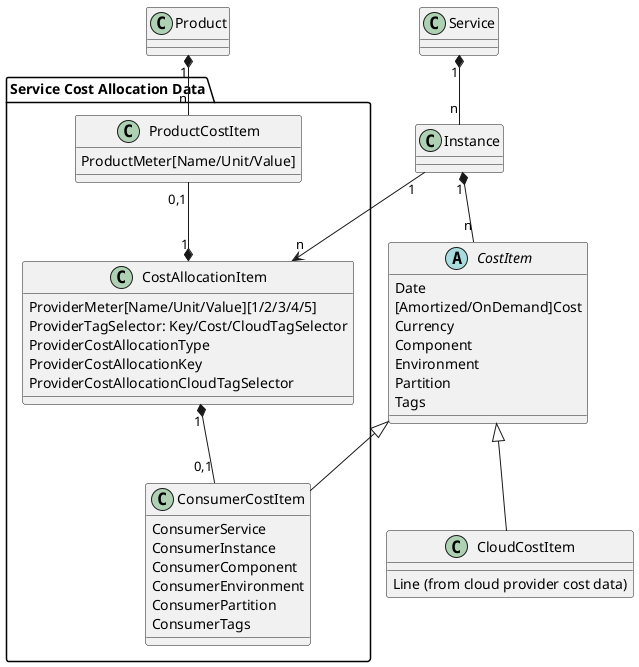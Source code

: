 @startuml

class Product

class Service

class Instance
Instance "n" -up-* "1" Service

abstract CostItem {
Date
[Amortized/OnDemand]Cost
Currency
Component
Environment
Partition
Tags
}
Instance "1" *-- "n" CostItem

package "Service Cost Allocation Data" as CostAllocationCSV {

class CostAllocationItem {
ProviderMeter[Name/Unit/Value][1/2/3/4/5]
ProviderTagSelector: Key/Cost/CloudTagSelector
ProviderCostAllocationType
ProviderCostAllocationKey
ProviderCostAllocationCloudTagSelector
}

class ProductCostItem {
ProductMeter[Name/Unit/Value]
}

class ConsumerCostItem {
ConsumerService
ConsumerInstance
ConsumerComponent
ConsumerEnvironment
ConsumerPartition
ConsumerTags
}
}
Instance "1"--> "n" CostAllocationItem

ConsumerCostItem =up=|> CostItem
CostAllocationItem "1" *-down- "0,1" ConsumerCostItem

ProductCostItem "0,1" -down-* "1" CostAllocationItem
ProductCostItem "n"-up-* "1" Product

class CloudCostItem {
Line (from cloud provider cost data)
}
CloudCostItem =up=|> CostItem

@enduml
